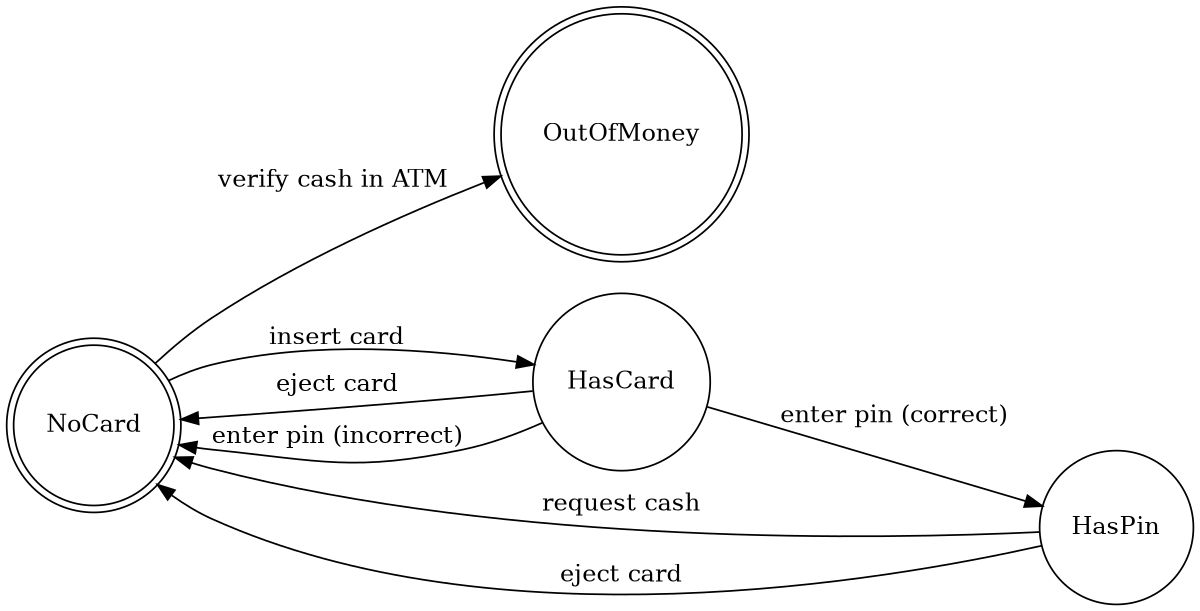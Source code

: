 digraph finite_state_machine {
	rankdir=LR;
	size="8,5"
	node [shape = doublecircle]; NoCard OutOfMoney; 
	node [shape = circle];
        NoCard -> OutOfMoney [ label = "verify cash in ATM " ];
	NoCard -> HasCard [ label = "insert card" ];
	HasCard -> NoCard [ label = "eject card" ];
	HasCard -> HasPin [ label = "enter pin (correct)" ];
	HasCard -> NoCard [ label = "enter pin (incorrect)" ];
	HasPin -> NoCard [ label = "request cash" ];
	HasPin -> NoCard [ label = "eject card" ];
}
